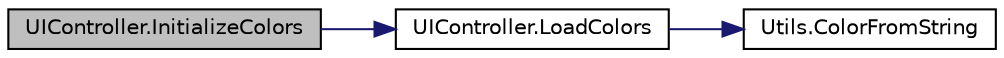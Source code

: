 digraph "UIController.InitializeColors"
{
 // INTERACTIVE_SVG=YES
 // LATEX_PDF_SIZE
  edge [fontname="Helvetica",fontsize="10",labelfontname="Helvetica",labelfontsize="10"];
  node [fontname="Helvetica",fontsize="10",shape=record];
  rankdir="LR";
  Node1 [label="UIController.InitializeColors",height=0.2,width=0.4,color="black", fillcolor="grey75", style="filled", fontcolor="black",tooltip=" "];
  Node1 -> Node2 [color="midnightblue",fontsize="10",style="solid",fontname="Helvetica"];
  Node2 [label="UIController.LoadColors",height=0.2,width=0.4,color="black", fillcolor="white", style="filled",URL="$class_u_i_controller.html#a25efcf4c19f58682359f159ebe68cd61",tooltip="Loads all the necessary colors for all the dynamic UIs in the game"];
  Node2 -> Node3 [color="midnightblue",fontsize="10",style="solid",fontname="Helvetica"];
  Node3 [label="Utils.ColorFromString",height=0.2,width=0.4,color="black", fillcolor="white", style="filled",URL="$class_utils.html#ab9e5182f0bed89c77ffe578768c9c8c2",tooltip="Pass a hex string and you get the Color."];
}
